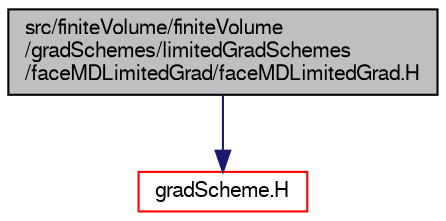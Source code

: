 digraph "src/finiteVolume/finiteVolume/gradSchemes/limitedGradSchemes/faceMDLimitedGrad/faceMDLimitedGrad.H"
{
  bgcolor="transparent";
  edge [fontname="FreeSans",fontsize="10",labelfontname="FreeSans",labelfontsize="10"];
  node [fontname="FreeSans",fontsize="10",shape=record];
  Node0 [label="src/finiteVolume/finiteVolume\l/gradSchemes/limitedGradSchemes\l/faceMDLimitedGrad/faceMDLimitedGrad.H",height=0.2,width=0.4,color="black", fillcolor="grey75", style="filled", fontcolor="black"];
  Node0 -> Node1 [color="midnightblue",fontsize="10",style="solid",fontname="FreeSans"];
  Node1 [label="gradScheme.H",height=0.2,width=0.4,color="red",URL="$a03116.html"];
}
